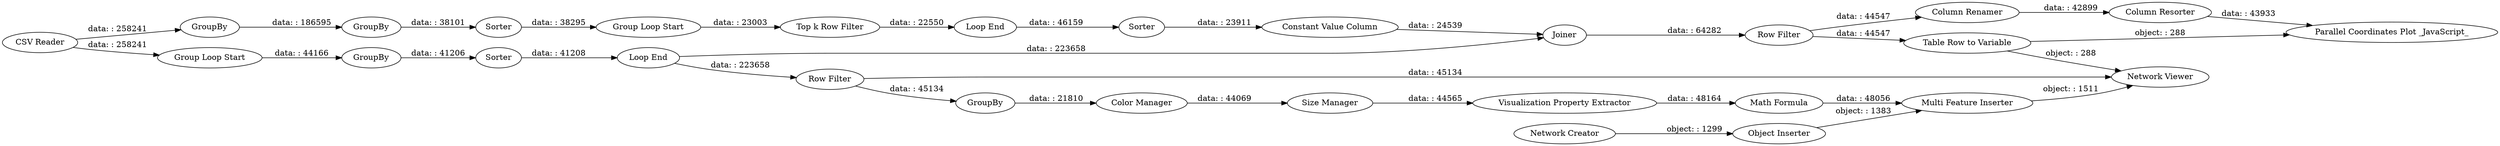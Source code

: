 digraph {
	"912083714120118383_1621" [label="Column Renamer"]
	"5920862844891363684_1604" [label="Visualization Property Extractor"]
	"-5804724395934149779_3" [label=GroupBy]
	"5920862844891363684_10" [label="Math Formula"]
	"912083714120118383_1618" [label="Table Row to Variable"]
	"912083714120118383_1613" [label="Parallel Coordinates Plot _JavaScript_"]
	"-3938454408964855743_14" [label=GroupBy]
	"912083714120118383_1602" [label="Row Filter"]
	"912083714120118383_1617" [label="Row Filter"]
	"912083714120118383_1" [label="CSV Reader"]
	"5920862844891363684_1605" [label="Color Manager"]
	"912083714120118383_1614" [label="Column Resorter"]
	"5920862844891363684_4" [label="Size Manager"]
	"-3938454408964855743_17" [label="Loop End"]
	"5920862844891363684_1606" [label=GroupBy]
	"5920862844891363684_1600" [label="Object Inserter"]
	"912083714120118383_11" [label=Joiner]
	"-5804724395934149779_2" [label="Group Loop Start"]
	"-5804724395934149779_6" [label=Sorter]
	"-3938454408964855743_15" [label=Sorter]
	"-3938454408964855743_18" [label="Top k Row Filter"]
	"5920862844891363684_1603" [label="Multi Feature Inserter"]
	"5920862844891363684_1599" [label="Network Creator"]
	"-3938454408964855743_19" [label=Sorter]
	"-5804724395934149779_5" [label="Loop End"]
	"-3938454408964855743_13" [label=GroupBy]
	"-3938454408964855743_20" [label="Constant Value Column"]
	"-3938454408964855743_16" [label="Group Loop Start"]
	"912083714120118383_21" [label="Network Viewer"]
	"5920862844891363684_10" -> "5920862844891363684_1603" [label="data: : 48056"]
	"-3938454408964855743_17" -> "-3938454408964855743_19" [label="data: : 46159"]
	"912083714120118383_1621" -> "912083714120118383_1614" [label="data: : 42899"]
	"-5804724395934149779_3" -> "-5804724395934149779_6" [label="data: : 41206"]
	"5920862844891363684_1605" -> "5920862844891363684_4" [label="data: : 44069"]
	"912083714120118383_1" -> "-3938454408964855743_13" [label="data: : 258241"]
	"-3938454408964855743_16" -> "-3938454408964855743_18" [label="data: : 23003"]
	"5920862844891363684_1600" -> "5920862844891363684_1603" [label="object: : 1383"]
	"912083714120118383_1617" -> "912083714120118383_1618" [label="data: : 44547"]
	"912083714120118383_1618" -> "912083714120118383_21" [label="object: : 288"]
	"912083714120118383_11" -> "912083714120118383_1617" [label="data: : 64282"]
	"5920862844891363684_1599" -> "5920862844891363684_1600" [label="object: : 1299"]
	"5920862844891363684_1606" -> "5920862844891363684_1605" [label="data: : 21810"]
	"912083714120118383_1602" -> "912083714120118383_21" [label="data: : 45134"]
	"-5804724395934149779_5" -> "912083714120118383_1602" [label="data: : 223658"]
	"912083714120118383_1" -> "-5804724395934149779_2" [label="data: : 258241"]
	"-3938454408964855743_20" -> "912083714120118383_11" [label="data: : 24539"]
	"5920862844891363684_4" -> "5920862844891363684_1604" [label="data: : 44565"]
	"5920862844891363684_1604" -> "5920862844891363684_10" [label="data: : 48164"]
	"-5804724395934149779_6" -> "-5804724395934149779_5" [label="data: : 41208"]
	"-3938454408964855743_14" -> "-3938454408964855743_15" [label="data: : 38101"]
	"-3938454408964855743_18" -> "-3938454408964855743_17" [label="data: : 22550"]
	"912083714120118383_1614" -> "912083714120118383_1613" [label="data: : 43933"]
	"-3938454408964855743_13" -> "-3938454408964855743_14" [label="data: : 186595"]
	"-3938454408964855743_15" -> "-3938454408964855743_16" [label="data: : 38295"]
	"912083714120118383_1602" -> "5920862844891363684_1606" [label="data: : 45134"]
	"5920862844891363684_1603" -> "912083714120118383_21" [label="object: : 1511"]
	"-5804724395934149779_5" -> "912083714120118383_11" [label="data: : 223658"]
	"-3938454408964855743_19" -> "-3938454408964855743_20" [label="data: : 23911"]
	"912083714120118383_1618" -> "912083714120118383_1613" [label="object: : 288"]
	"-5804724395934149779_2" -> "-5804724395934149779_3" [label="data: : 44166"]
	"912083714120118383_1617" -> "912083714120118383_1621" [label="data: : 44547"]
	rankdir=LR
}
